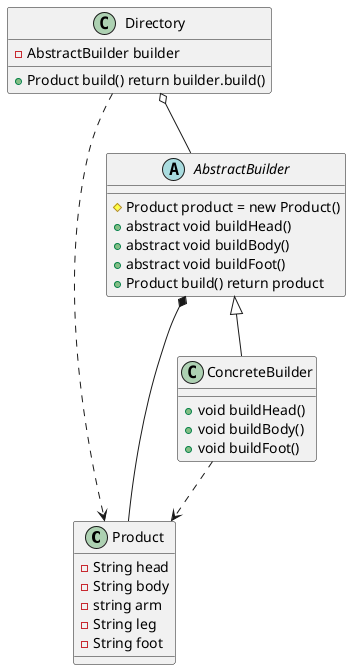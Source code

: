 @startuml

class Product {
    - String head
    - String body
    - string arm
    - String leg
    - String foot
}
abstract class AbstractBuilder {
    # Product product = new Product()
    + abstract void buildHead()
    + abstract void buildBody()
    + abstract void buildFoot()
    + Product build() return product
}
class ConcreteBuilder extends AbstractBuilder {
    + void buildHead()
    + void buildBody()
    + void buildFoot()
}
class Directory {
    - AbstractBuilder builder
    + Product build() return builder.build()
}

AbstractBuilder *-- Product
ConcreteBuilder ..> Product
Directory o-- AbstractBuilder
Directory ..> Product

@enduml